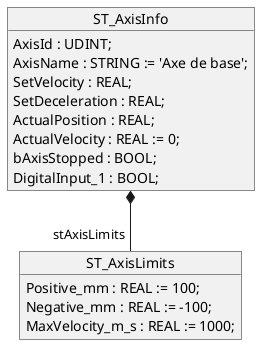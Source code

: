  @startuml
object ST_AxisInfo
ST_AxisInfo : AxisId : UDINT;
ST_AxisInfo : AxisName : STRING := 'Axe de base';
ST_AxisInfo : SetVelocity : REAL;
ST_AxisInfo : SetDeceleration : REAL;
ST_AxisInfo : ActualPosition : REAL;
ST_AxisInfo : ActualVelocity : REAL := 0;
ST_AxisInfo : bAxisStopped : BOOL;
ST_AxisInfo : DigitalInput_1 : BOOL;

object ST_AxisLimits
ST_AxisLimits : Positive_mm : REAL := 100;
ST_AxisLimits : Negative_mm : REAL := -100;
ST_AxisLimits : MaxVelocity_m_s : REAL := 1000;

ST_AxisInfo *-- "stAxisLimits" ST_AxisLimits 

@enduml